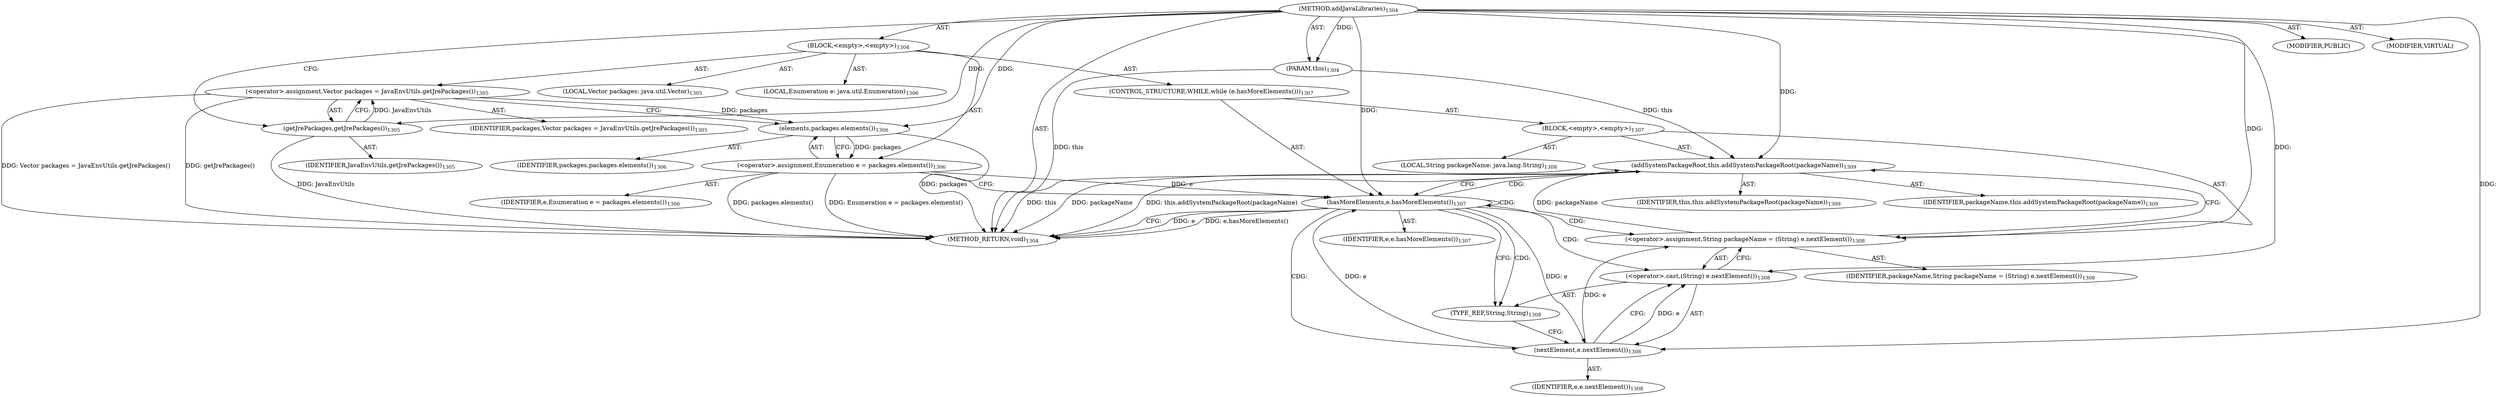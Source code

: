 digraph "addJavaLibraries" {  
"111669149745" [label = <(METHOD,addJavaLibraries)<SUB>1304</SUB>> ]
"115964117017" [label = <(PARAM,this)<SUB>1304</SUB>> ]
"25769803947" [label = <(BLOCK,&lt;empty&gt;,&lt;empty&gt;)<SUB>1304</SUB>> ]
"94489280573" [label = <(LOCAL,Vector packages: java.util.Vector)<SUB>1305</SUB>> ]
"30064771703" [label = <(&lt;operator&gt;.assignment,Vector packages = JavaEnvUtils.getJrePackages())<SUB>1305</SUB>> ]
"68719477279" [label = <(IDENTIFIER,packages,Vector packages = JavaEnvUtils.getJrePackages())<SUB>1305</SUB>> ]
"30064771704" [label = <(getJrePackages,getJrePackages())<SUB>1305</SUB>> ]
"68719477280" [label = <(IDENTIFIER,JavaEnvUtils,getJrePackages())<SUB>1305</SUB>> ]
"94489280574" [label = <(LOCAL,Enumeration e: java.util.Enumeration)<SUB>1306</SUB>> ]
"30064771705" [label = <(&lt;operator&gt;.assignment,Enumeration e = packages.elements())<SUB>1306</SUB>> ]
"68719477281" [label = <(IDENTIFIER,e,Enumeration e = packages.elements())<SUB>1306</SUB>> ]
"30064771706" [label = <(elements,packages.elements())<SUB>1306</SUB>> ]
"68719477282" [label = <(IDENTIFIER,packages,packages.elements())<SUB>1306</SUB>> ]
"47244640368" [label = <(CONTROL_STRUCTURE,WHILE,while (e.hasMoreElements()))<SUB>1307</SUB>> ]
"30064771707" [label = <(hasMoreElements,e.hasMoreElements())<SUB>1307</SUB>> ]
"68719477283" [label = <(IDENTIFIER,e,e.hasMoreElements())<SUB>1307</SUB>> ]
"25769803948" [label = <(BLOCK,&lt;empty&gt;,&lt;empty&gt;)<SUB>1307</SUB>> ]
"94489280575" [label = <(LOCAL,String packageName: java.lang.String)<SUB>1308</SUB>> ]
"30064771708" [label = <(&lt;operator&gt;.assignment,String packageName = (String) e.nextElement())<SUB>1308</SUB>> ]
"68719477284" [label = <(IDENTIFIER,packageName,String packageName = (String) e.nextElement())<SUB>1308</SUB>> ]
"30064771709" [label = <(&lt;operator&gt;.cast,(String) e.nextElement())<SUB>1308</SUB>> ]
"180388626456" [label = <(TYPE_REF,String,String)<SUB>1308</SUB>> ]
"30064771710" [label = <(nextElement,e.nextElement())<SUB>1308</SUB>> ]
"68719477285" [label = <(IDENTIFIER,e,e.nextElement())<SUB>1308</SUB>> ]
"30064771711" [label = <(addSystemPackageRoot,this.addSystemPackageRoot(packageName))<SUB>1309</SUB>> ]
"68719476805" [label = <(IDENTIFIER,this,this.addSystemPackageRoot(packageName))<SUB>1309</SUB>> ]
"68719477286" [label = <(IDENTIFIER,packageName,this.addSystemPackageRoot(packageName))<SUB>1309</SUB>> ]
"133143986295" [label = <(MODIFIER,PUBLIC)> ]
"133143986296" [label = <(MODIFIER,VIRTUAL)> ]
"128849018929" [label = <(METHOD_RETURN,void)<SUB>1304</SUB>> ]
  "111669149745" -> "115964117017"  [ label = "AST: "] 
  "111669149745" -> "25769803947"  [ label = "AST: "] 
  "111669149745" -> "133143986295"  [ label = "AST: "] 
  "111669149745" -> "133143986296"  [ label = "AST: "] 
  "111669149745" -> "128849018929"  [ label = "AST: "] 
  "25769803947" -> "94489280573"  [ label = "AST: "] 
  "25769803947" -> "30064771703"  [ label = "AST: "] 
  "25769803947" -> "94489280574"  [ label = "AST: "] 
  "25769803947" -> "30064771705"  [ label = "AST: "] 
  "25769803947" -> "47244640368"  [ label = "AST: "] 
  "30064771703" -> "68719477279"  [ label = "AST: "] 
  "30064771703" -> "30064771704"  [ label = "AST: "] 
  "30064771704" -> "68719477280"  [ label = "AST: "] 
  "30064771705" -> "68719477281"  [ label = "AST: "] 
  "30064771705" -> "30064771706"  [ label = "AST: "] 
  "30064771706" -> "68719477282"  [ label = "AST: "] 
  "47244640368" -> "30064771707"  [ label = "AST: "] 
  "47244640368" -> "25769803948"  [ label = "AST: "] 
  "30064771707" -> "68719477283"  [ label = "AST: "] 
  "25769803948" -> "94489280575"  [ label = "AST: "] 
  "25769803948" -> "30064771708"  [ label = "AST: "] 
  "25769803948" -> "30064771711"  [ label = "AST: "] 
  "30064771708" -> "68719477284"  [ label = "AST: "] 
  "30064771708" -> "30064771709"  [ label = "AST: "] 
  "30064771709" -> "180388626456"  [ label = "AST: "] 
  "30064771709" -> "30064771710"  [ label = "AST: "] 
  "30064771710" -> "68719477285"  [ label = "AST: "] 
  "30064771711" -> "68719476805"  [ label = "AST: "] 
  "30064771711" -> "68719477286"  [ label = "AST: "] 
  "30064771703" -> "30064771706"  [ label = "CFG: "] 
  "30064771705" -> "30064771707"  [ label = "CFG: "] 
  "30064771704" -> "30064771703"  [ label = "CFG: "] 
  "30064771706" -> "30064771705"  [ label = "CFG: "] 
  "30064771707" -> "128849018929"  [ label = "CFG: "] 
  "30064771707" -> "180388626456"  [ label = "CFG: "] 
  "30064771708" -> "30064771711"  [ label = "CFG: "] 
  "30064771711" -> "30064771707"  [ label = "CFG: "] 
  "30064771709" -> "30064771708"  [ label = "CFG: "] 
  "180388626456" -> "30064771710"  [ label = "CFG: "] 
  "30064771710" -> "30064771709"  [ label = "CFG: "] 
  "111669149745" -> "30064771704"  [ label = "CFG: "] 
  "115964117017" -> "128849018929"  [ label = "DDG: this"] 
  "30064771703" -> "128849018929"  [ label = "DDG: getJrePackages()"] 
  "30064771703" -> "128849018929"  [ label = "DDG: Vector packages = JavaEnvUtils.getJrePackages()"] 
  "30064771706" -> "128849018929"  [ label = "DDG: packages"] 
  "30064771705" -> "128849018929"  [ label = "DDG: packages.elements()"] 
  "30064771705" -> "128849018929"  [ label = "DDG: Enumeration e = packages.elements()"] 
  "30064771707" -> "128849018929"  [ label = "DDG: e"] 
  "30064771707" -> "128849018929"  [ label = "DDG: e.hasMoreElements()"] 
  "30064771711" -> "128849018929"  [ label = "DDG: this"] 
  "30064771711" -> "128849018929"  [ label = "DDG: packageName"] 
  "30064771711" -> "128849018929"  [ label = "DDG: this.addSystemPackageRoot(packageName)"] 
  "30064771704" -> "128849018929"  [ label = "DDG: JavaEnvUtils"] 
  "111669149745" -> "115964117017"  [ label = "DDG: "] 
  "30064771704" -> "30064771703"  [ label = "DDG: JavaEnvUtils"] 
  "30064771706" -> "30064771705"  [ label = "DDG: packages"] 
  "111669149745" -> "30064771704"  [ label = "DDG: "] 
  "30064771703" -> "30064771706"  [ label = "DDG: packages"] 
  "111669149745" -> "30064771706"  [ label = "DDG: "] 
  "30064771705" -> "30064771707"  [ label = "DDG: e"] 
  "30064771710" -> "30064771707"  [ label = "DDG: e"] 
  "111669149745" -> "30064771707"  [ label = "DDG: "] 
  "111669149745" -> "30064771708"  [ label = "DDG: "] 
  "30064771710" -> "30064771708"  [ label = "DDG: e"] 
  "115964117017" -> "30064771711"  [ label = "DDG: this"] 
  "111669149745" -> "30064771711"  [ label = "DDG: "] 
  "30064771708" -> "30064771711"  [ label = "DDG: packageName"] 
  "111669149745" -> "30064771709"  [ label = "DDG: "] 
  "30064771710" -> "30064771709"  [ label = "DDG: e"] 
  "30064771707" -> "30064771710"  [ label = "DDG: e"] 
  "111669149745" -> "30064771710"  [ label = "DDG: "] 
  "30064771707" -> "30064771711"  [ label = "CDG: "] 
  "30064771707" -> "30064771710"  [ label = "CDG: "] 
  "30064771707" -> "30064771709"  [ label = "CDG: "] 
  "30064771707" -> "30064771708"  [ label = "CDG: "] 
  "30064771707" -> "30064771707"  [ label = "CDG: "] 
  "30064771707" -> "180388626456"  [ label = "CDG: "] 
}
